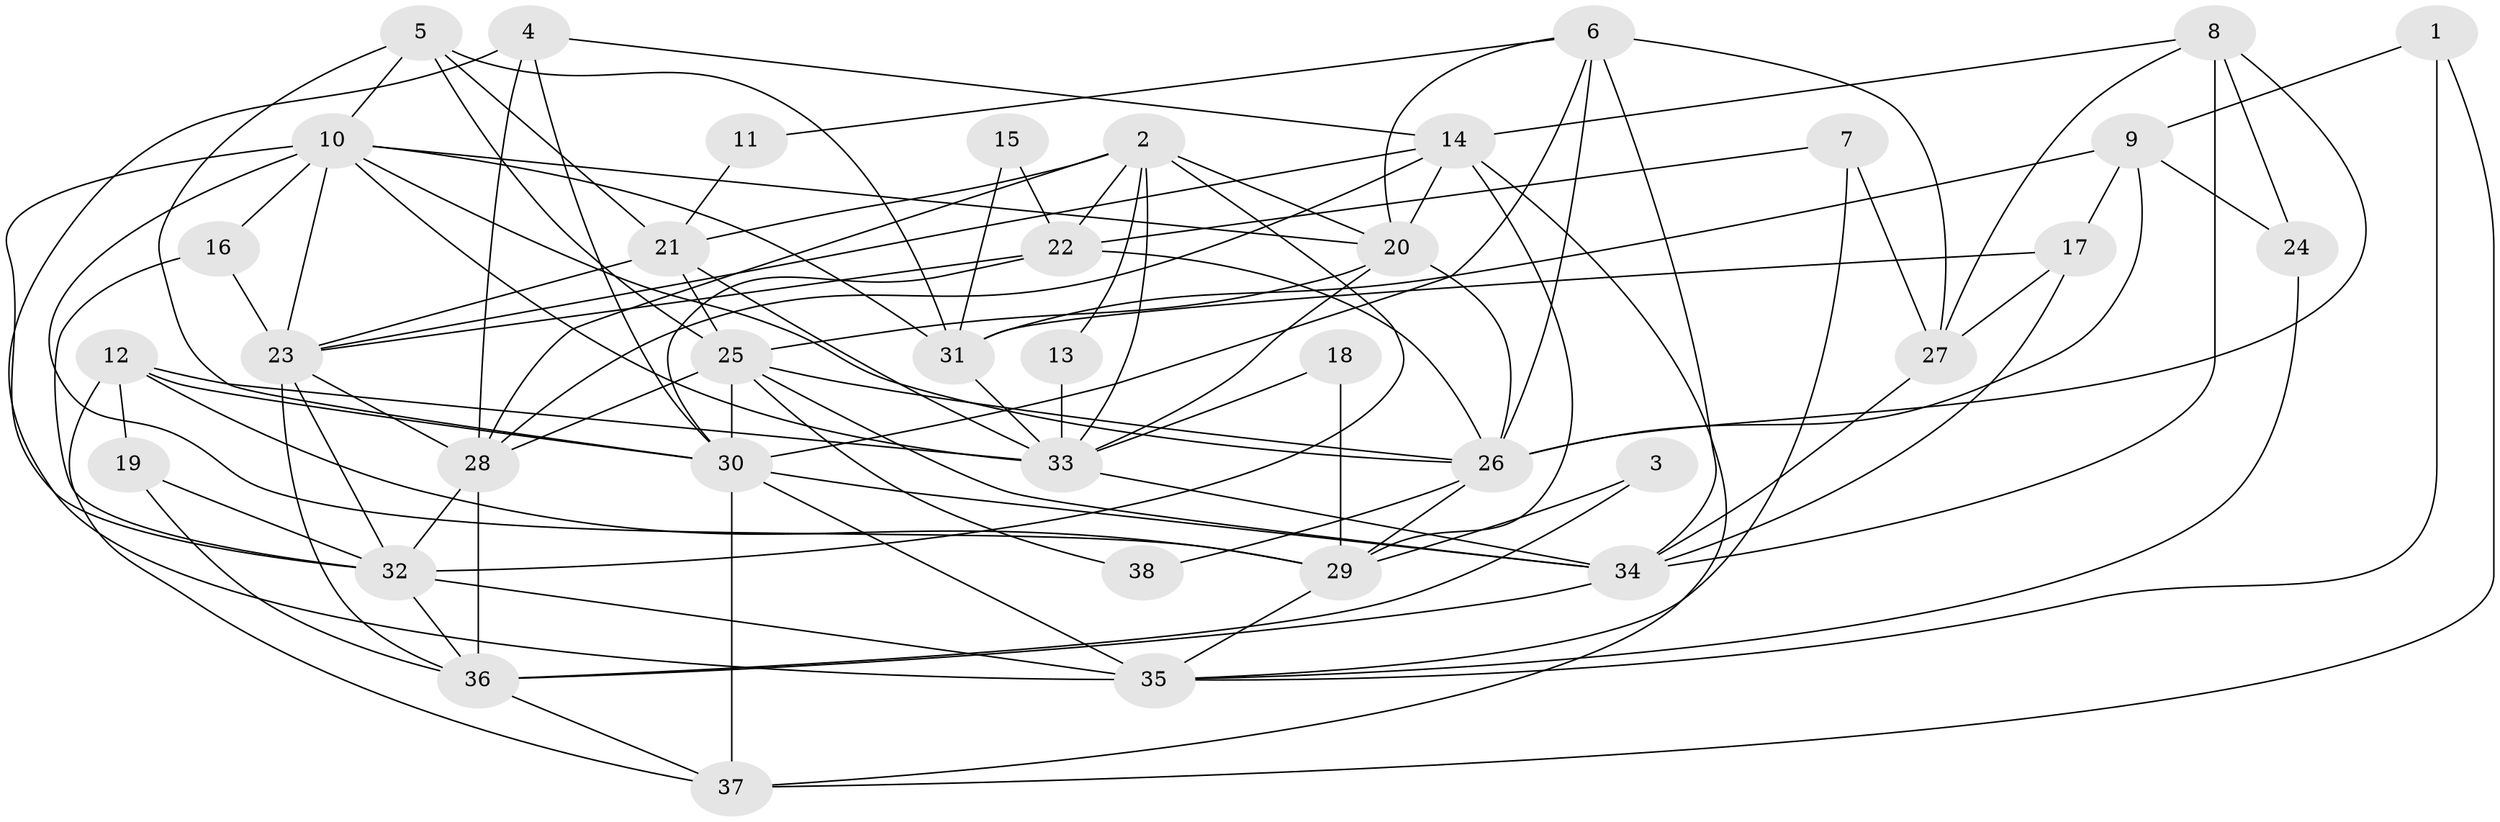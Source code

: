 // original degree distribution, {4: 0.21333333333333335, 3: 0.22666666666666666, 5: 0.2, 2: 0.18666666666666668, 6: 0.13333333333333333, 8: 0.013333333333333334, 7: 0.02666666666666667}
// Generated by graph-tools (version 1.1) at 2025/50/03/09/25 03:50:08]
// undirected, 38 vertices, 103 edges
graph export_dot {
graph [start="1"]
  node [color=gray90,style=filled];
  1;
  2;
  3;
  4;
  5;
  6;
  7;
  8;
  9;
  10;
  11;
  12;
  13;
  14;
  15;
  16;
  17;
  18;
  19;
  20;
  21;
  22;
  23;
  24;
  25;
  26;
  27;
  28;
  29;
  30;
  31;
  32;
  33;
  34;
  35;
  36;
  37;
  38;
  1 -- 9 [weight=1.0];
  1 -- 35 [weight=1.0];
  1 -- 37 [weight=1.0];
  2 -- 13 [weight=1.0];
  2 -- 20 [weight=1.0];
  2 -- 21 [weight=1.0];
  2 -- 22 [weight=1.0];
  2 -- 28 [weight=1.0];
  2 -- 32 [weight=1.0];
  2 -- 33 [weight=1.0];
  3 -- 29 [weight=1.0];
  3 -- 36 [weight=1.0];
  4 -- 14 [weight=1.0];
  4 -- 28 [weight=1.0];
  4 -- 30 [weight=1.0];
  4 -- 35 [weight=1.0];
  5 -- 10 [weight=1.0];
  5 -- 21 [weight=1.0];
  5 -- 25 [weight=1.0];
  5 -- 30 [weight=1.0];
  5 -- 31 [weight=1.0];
  6 -- 11 [weight=1.0];
  6 -- 20 [weight=1.0];
  6 -- 26 [weight=2.0];
  6 -- 27 [weight=1.0];
  6 -- 30 [weight=1.0];
  6 -- 34 [weight=1.0];
  7 -- 22 [weight=1.0];
  7 -- 27 [weight=1.0];
  7 -- 35 [weight=1.0];
  8 -- 14 [weight=1.0];
  8 -- 24 [weight=1.0];
  8 -- 26 [weight=1.0];
  8 -- 27 [weight=1.0];
  8 -- 34 [weight=1.0];
  9 -- 17 [weight=1.0];
  9 -- 24 [weight=1.0];
  9 -- 26 [weight=1.0];
  9 -- 31 [weight=1.0];
  10 -- 16 [weight=1.0];
  10 -- 20 [weight=1.0];
  10 -- 23 [weight=1.0];
  10 -- 26 [weight=1.0];
  10 -- 29 [weight=1.0];
  10 -- 31 [weight=1.0];
  10 -- 32 [weight=1.0];
  10 -- 33 [weight=1.0];
  11 -- 21 [weight=1.0];
  12 -- 19 [weight=1.0];
  12 -- 29 [weight=1.0];
  12 -- 30 [weight=1.0];
  12 -- 33 [weight=1.0];
  12 -- 37 [weight=1.0];
  13 -- 33 [weight=1.0];
  14 -- 20 [weight=1.0];
  14 -- 23 [weight=1.0];
  14 -- 28 [weight=1.0];
  14 -- 29 [weight=1.0];
  14 -- 37 [weight=1.0];
  15 -- 22 [weight=1.0];
  15 -- 31 [weight=1.0];
  16 -- 23 [weight=1.0];
  16 -- 32 [weight=1.0];
  17 -- 27 [weight=1.0];
  17 -- 31 [weight=1.0];
  17 -- 34 [weight=1.0];
  18 -- 29 [weight=1.0];
  18 -- 33 [weight=1.0];
  19 -- 32 [weight=1.0];
  19 -- 36 [weight=1.0];
  20 -- 25 [weight=1.0];
  20 -- 26 [weight=1.0];
  20 -- 33 [weight=1.0];
  21 -- 23 [weight=1.0];
  21 -- 25 [weight=1.0];
  21 -- 33 [weight=1.0];
  22 -- 23 [weight=1.0];
  22 -- 26 [weight=1.0];
  22 -- 30 [weight=1.0];
  23 -- 28 [weight=1.0];
  23 -- 32 [weight=1.0];
  23 -- 36 [weight=1.0];
  24 -- 35 [weight=1.0];
  25 -- 26 [weight=1.0];
  25 -- 28 [weight=1.0];
  25 -- 30 [weight=2.0];
  25 -- 34 [weight=1.0];
  25 -- 38 [weight=1.0];
  26 -- 29 [weight=1.0];
  26 -- 38 [weight=1.0];
  27 -- 34 [weight=1.0];
  28 -- 32 [weight=1.0];
  28 -- 36 [weight=1.0];
  29 -- 35 [weight=1.0];
  30 -- 34 [weight=1.0];
  30 -- 35 [weight=2.0];
  30 -- 37 [weight=1.0];
  31 -- 33 [weight=1.0];
  32 -- 35 [weight=1.0];
  32 -- 36 [weight=1.0];
  33 -- 34 [weight=1.0];
  34 -- 36 [weight=1.0];
  36 -- 37 [weight=1.0];
}
